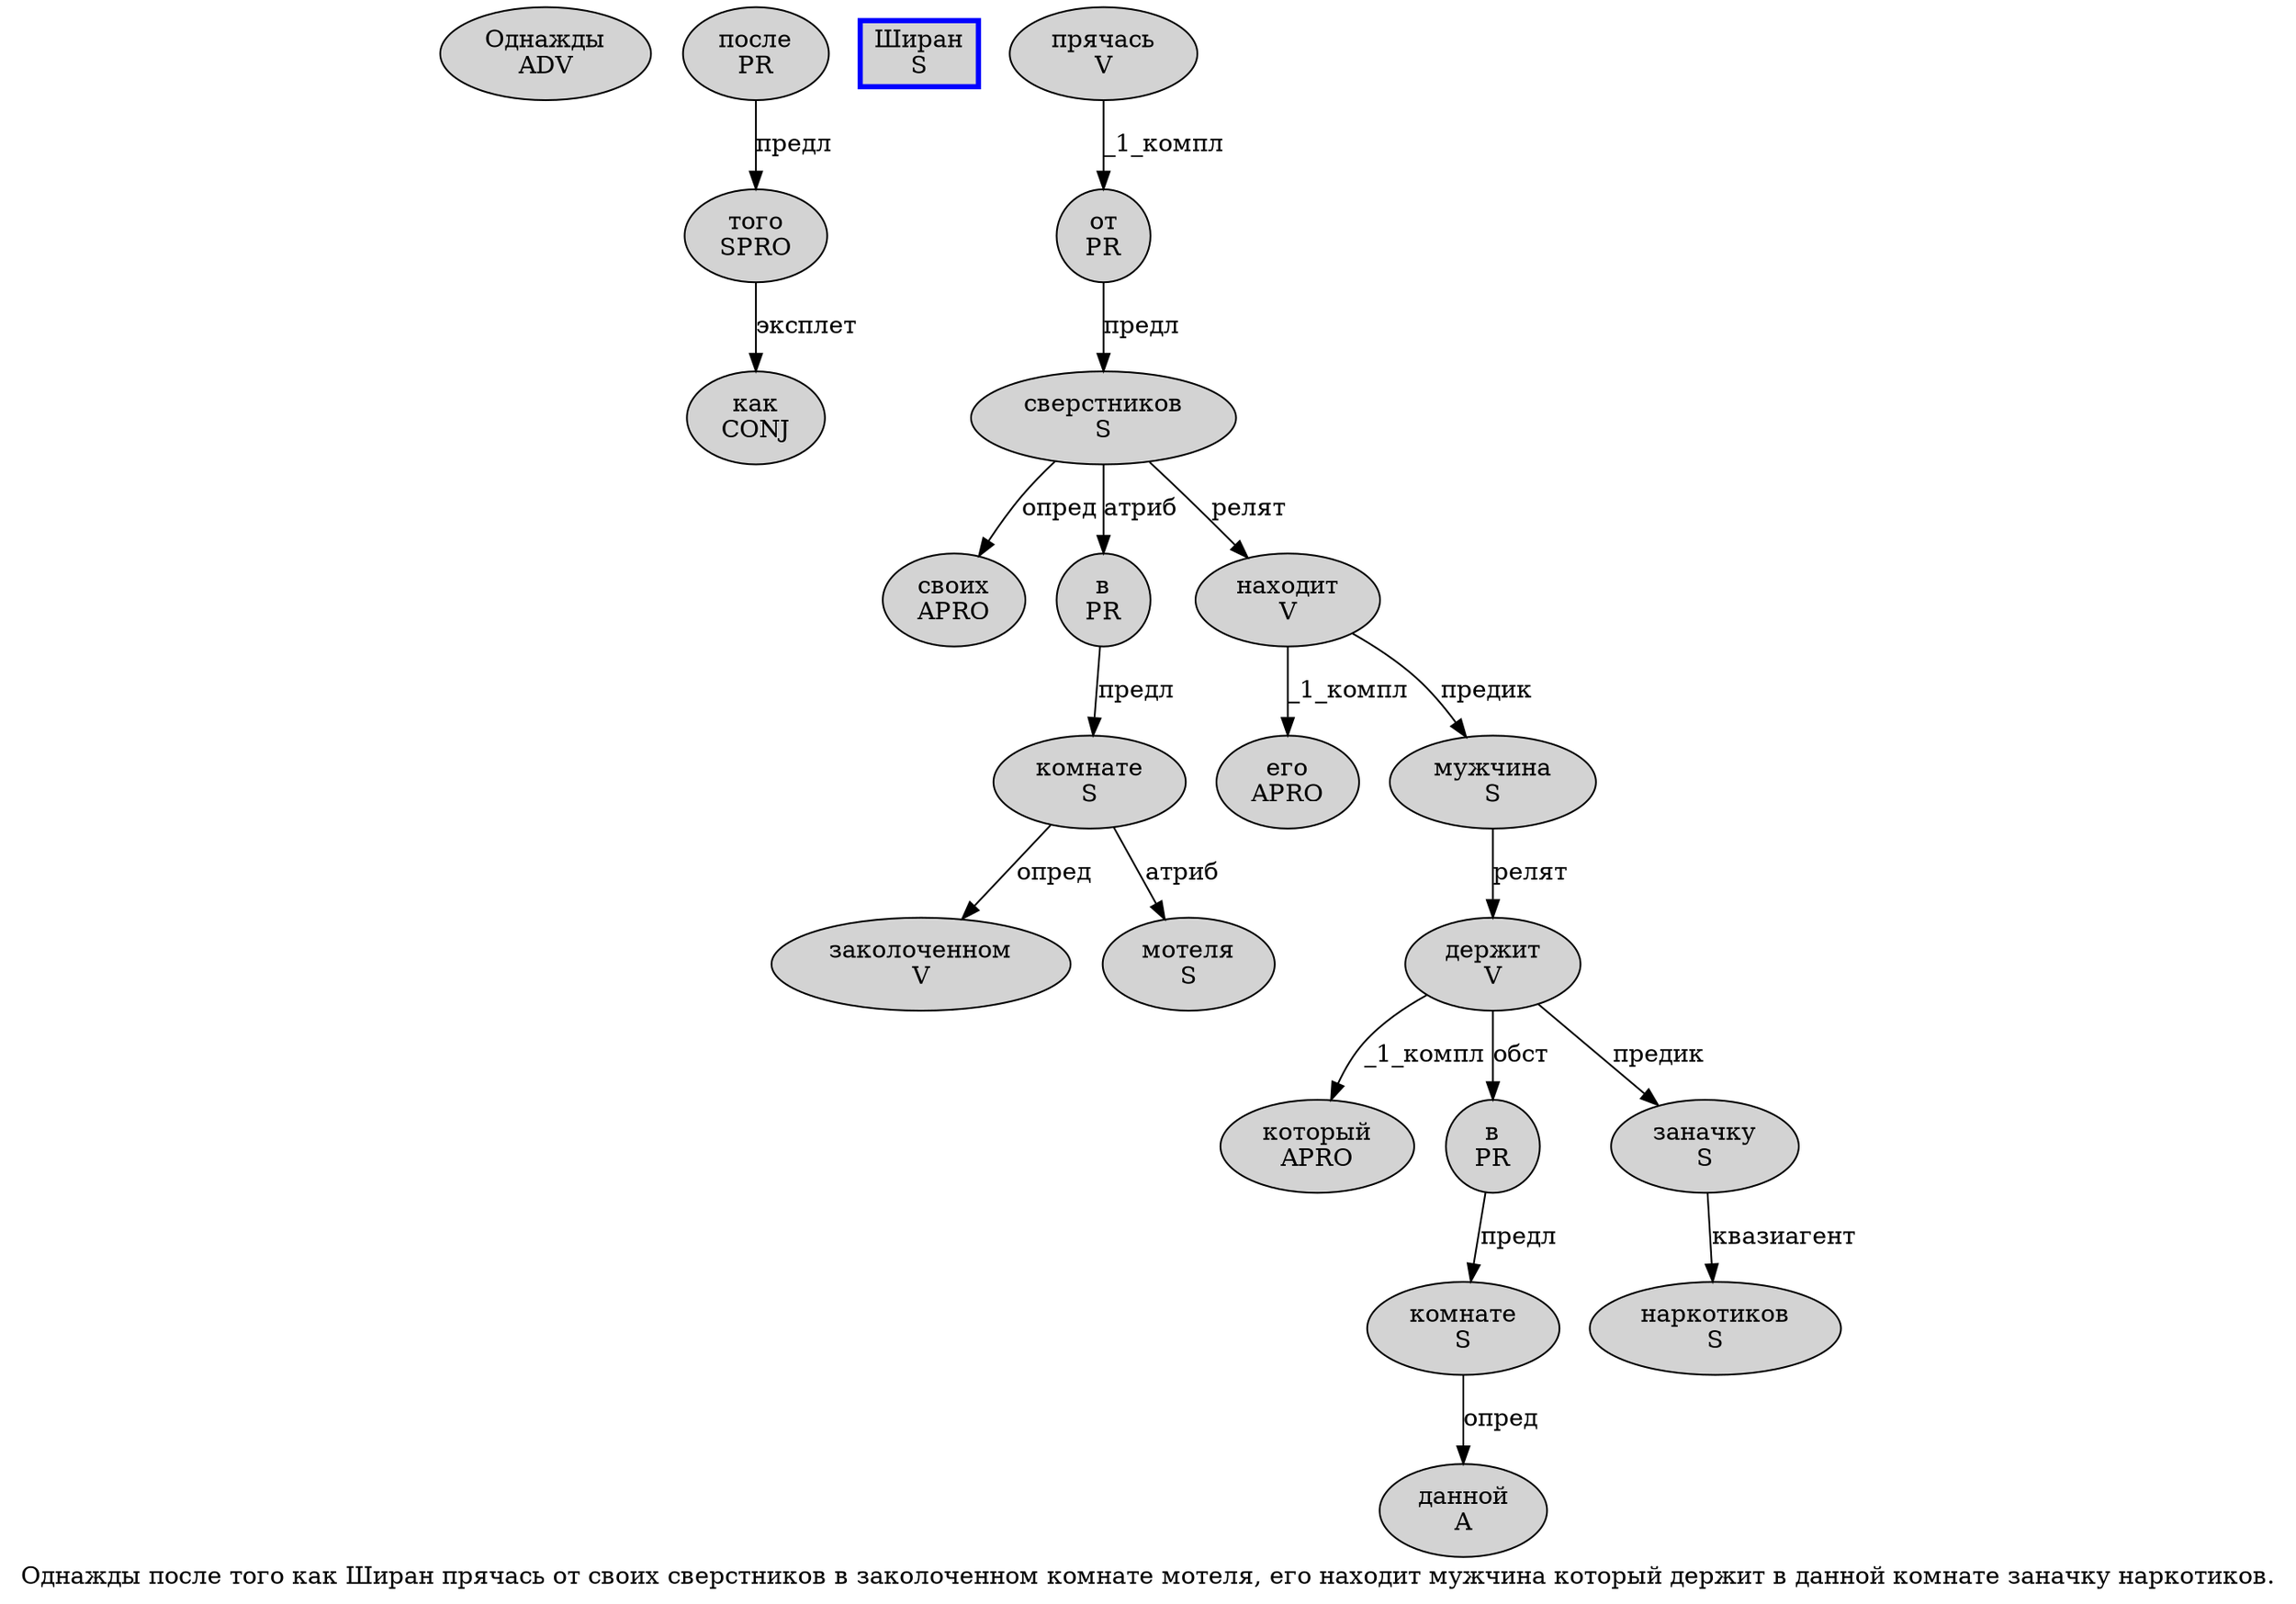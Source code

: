 digraph SENTENCE_4340 {
	graph [label="Однажды после того как Ширан прячась от своих сверстников в заколоченном комнате мотеля, его находит мужчина который держит в данной комнате заначку наркотиков."]
	node [style=filled]
		0 [label="Однажды
ADV" color="" fillcolor=lightgray penwidth=1 shape=ellipse]
		1 [label="после
PR" color="" fillcolor=lightgray penwidth=1 shape=ellipse]
		2 [label="того
SPRO" color="" fillcolor=lightgray penwidth=1 shape=ellipse]
		3 [label="как
CONJ" color="" fillcolor=lightgray penwidth=1 shape=ellipse]
		4 [label="Ширан
S" color=blue fillcolor=lightgray penwidth=3 shape=box]
		5 [label="прячась
V" color="" fillcolor=lightgray penwidth=1 shape=ellipse]
		6 [label="от
PR" color="" fillcolor=lightgray penwidth=1 shape=ellipse]
		7 [label="своих
APRO" color="" fillcolor=lightgray penwidth=1 shape=ellipse]
		8 [label="сверстников
S" color="" fillcolor=lightgray penwidth=1 shape=ellipse]
		9 [label="в
PR" color="" fillcolor=lightgray penwidth=1 shape=ellipse]
		10 [label="заколоченном
V" color="" fillcolor=lightgray penwidth=1 shape=ellipse]
		11 [label="комнате
S" color="" fillcolor=lightgray penwidth=1 shape=ellipse]
		12 [label="мотеля
S" color="" fillcolor=lightgray penwidth=1 shape=ellipse]
		14 [label="его
APRO" color="" fillcolor=lightgray penwidth=1 shape=ellipse]
		15 [label="находит
V" color="" fillcolor=lightgray penwidth=1 shape=ellipse]
		16 [label="мужчина
S" color="" fillcolor=lightgray penwidth=1 shape=ellipse]
		17 [label="который
APRO" color="" fillcolor=lightgray penwidth=1 shape=ellipse]
		18 [label="держит
V" color="" fillcolor=lightgray penwidth=1 shape=ellipse]
		19 [label="в
PR" color="" fillcolor=lightgray penwidth=1 shape=ellipse]
		20 [label="данной
A" color="" fillcolor=lightgray penwidth=1 shape=ellipse]
		21 [label="комнате
S" color="" fillcolor=lightgray penwidth=1 shape=ellipse]
		22 [label="заначку
S" color="" fillcolor=lightgray penwidth=1 shape=ellipse]
		23 [label="наркотиков
S" color="" fillcolor=lightgray penwidth=1 shape=ellipse]
			19 -> 21 [label="предл"]
			1 -> 2 [label="предл"]
			21 -> 20 [label="опред"]
			22 -> 23 [label="квазиагент"]
			11 -> 10 [label="опред"]
			11 -> 12 [label="атриб"]
			8 -> 7 [label="опред"]
			8 -> 9 [label="атриб"]
			8 -> 15 [label="релят"]
			9 -> 11 [label="предл"]
			6 -> 8 [label="предл"]
			2 -> 3 [label="эксплет"]
			15 -> 14 [label="_1_компл"]
			15 -> 16 [label="предик"]
			18 -> 17 [label="_1_компл"]
			18 -> 19 [label="обст"]
			18 -> 22 [label="предик"]
			5 -> 6 [label="_1_компл"]
			16 -> 18 [label="релят"]
}